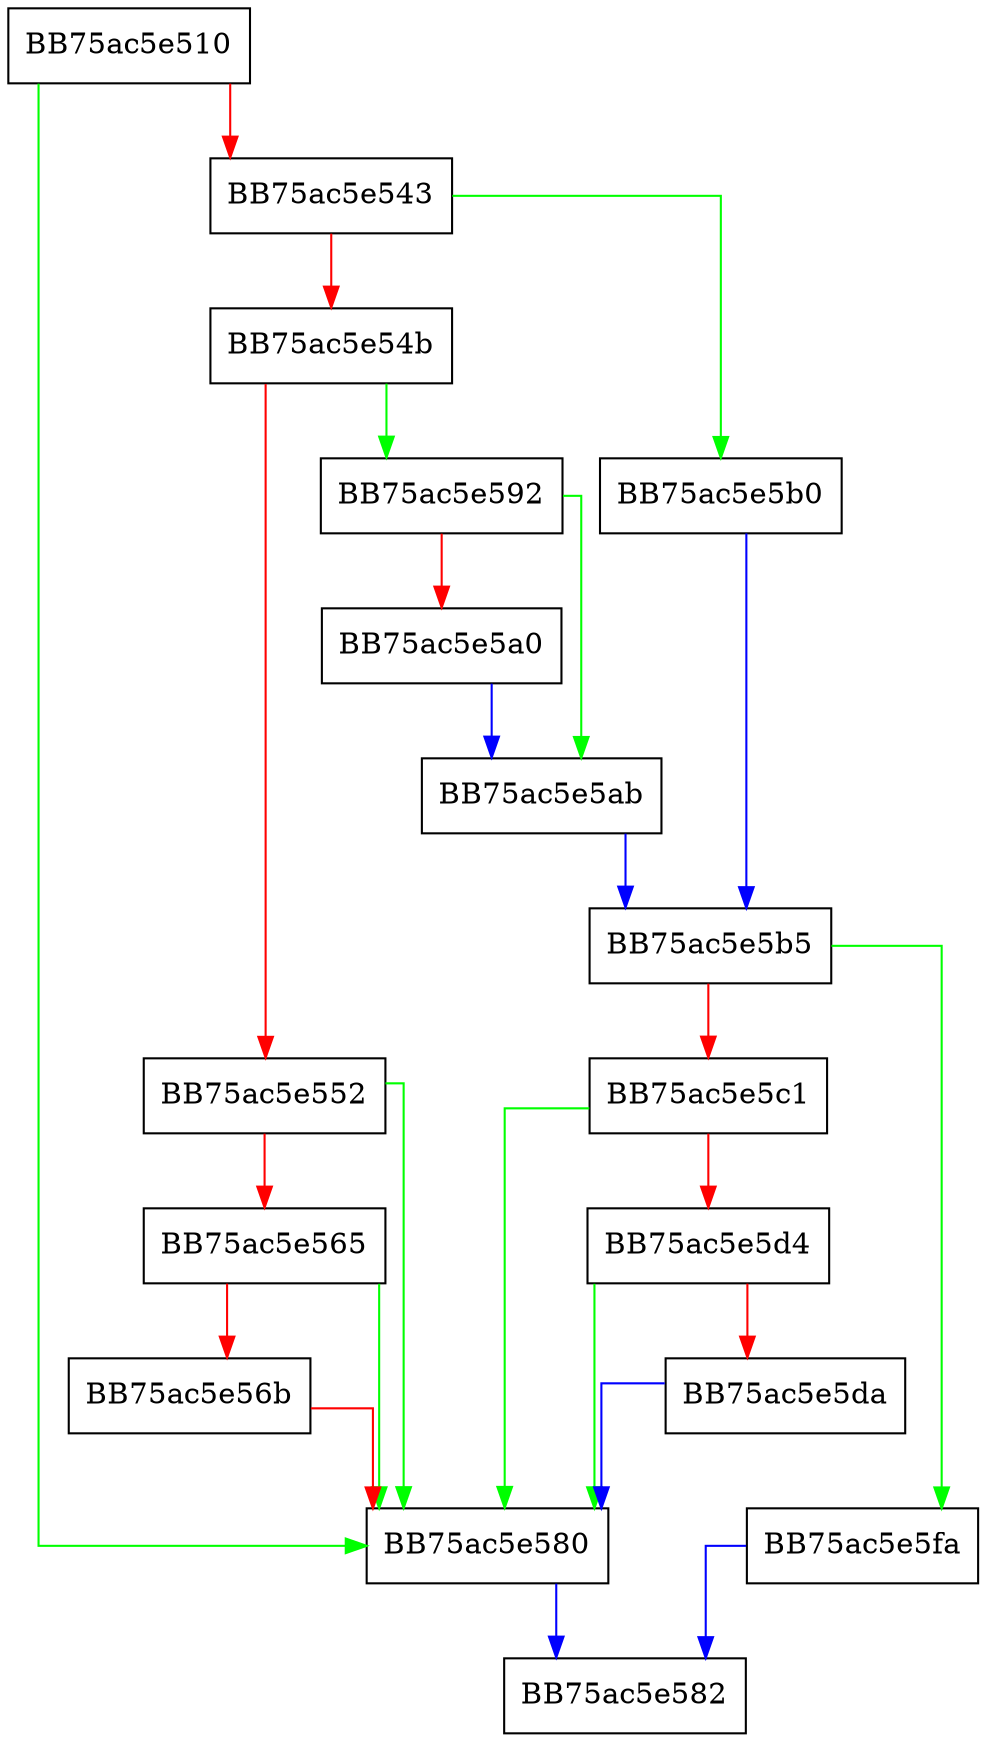 digraph fixupCompSize {
  node [shape="box"];
  graph [splines=ortho];
  BB75ac5e510 -> BB75ac5e580 [color="green"];
  BB75ac5e510 -> BB75ac5e543 [color="red"];
  BB75ac5e543 -> BB75ac5e5b0 [color="green"];
  BB75ac5e543 -> BB75ac5e54b [color="red"];
  BB75ac5e54b -> BB75ac5e592 [color="green"];
  BB75ac5e54b -> BB75ac5e552 [color="red"];
  BB75ac5e552 -> BB75ac5e580 [color="green"];
  BB75ac5e552 -> BB75ac5e565 [color="red"];
  BB75ac5e565 -> BB75ac5e580 [color="green"];
  BB75ac5e565 -> BB75ac5e56b [color="red"];
  BB75ac5e56b -> BB75ac5e580 [color="red"];
  BB75ac5e580 -> BB75ac5e582 [color="blue"];
  BB75ac5e592 -> BB75ac5e5ab [color="green"];
  BB75ac5e592 -> BB75ac5e5a0 [color="red"];
  BB75ac5e5a0 -> BB75ac5e5ab [color="blue"];
  BB75ac5e5ab -> BB75ac5e5b5 [color="blue"];
  BB75ac5e5b0 -> BB75ac5e5b5 [color="blue"];
  BB75ac5e5b5 -> BB75ac5e5fa [color="green"];
  BB75ac5e5b5 -> BB75ac5e5c1 [color="red"];
  BB75ac5e5c1 -> BB75ac5e580 [color="green"];
  BB75ac5e5c1 -> BB75ac5e5d4 [color="red"];
  BB75ac5e5d4 -> BB75ac5e580 [color="green"];
  BB75ac5e5d4 -> BB75ac5e5da [color="red"];
  BB75ac5e5da -> BB75ac5e580 [color="blue"];
  BB75ac5e5fa -> BB75ac5e582 [color="blue"];
}